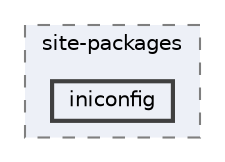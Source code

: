 digraph "C:/Users/LukeMabie/documents/Development/Password_Saver_Using_Django-master/venv/Lib/site-packages/iniconfig"
{
 // LATEX_PDF_SIZE
  bgcolor="transparent";
  edge [fontname=Helvetica,fontsize=10,labelfontname=Helvetica,labelfontsize=10];
  node [fontname=Helvetica,fontsize=10,shape=box,height=0.2,width=0.4];
  compound=true
  subgraph clusterdir_880bfa2d0d53b289c2c7691ccbc75f95 {
    graph [ bgcolor="#edf0f7", pencolor="grey50", label="site-packages", fontname=Helvetica,fontsize=10 style="filled,dashed", URL="dir_880bfa2d0d53b289c2c7691ccbc75f95.html",tooltip=""]
  dir_4aaf80f77fe08174a64a4489e6d21fd7 [label="iniconfig", fillcolor="#edf0f7", color="grey25", style="filled,bold", URL="dir_4aaf80f77fe08174a64a4489e6d21fd7.html",tooltip=""];
  }
}
